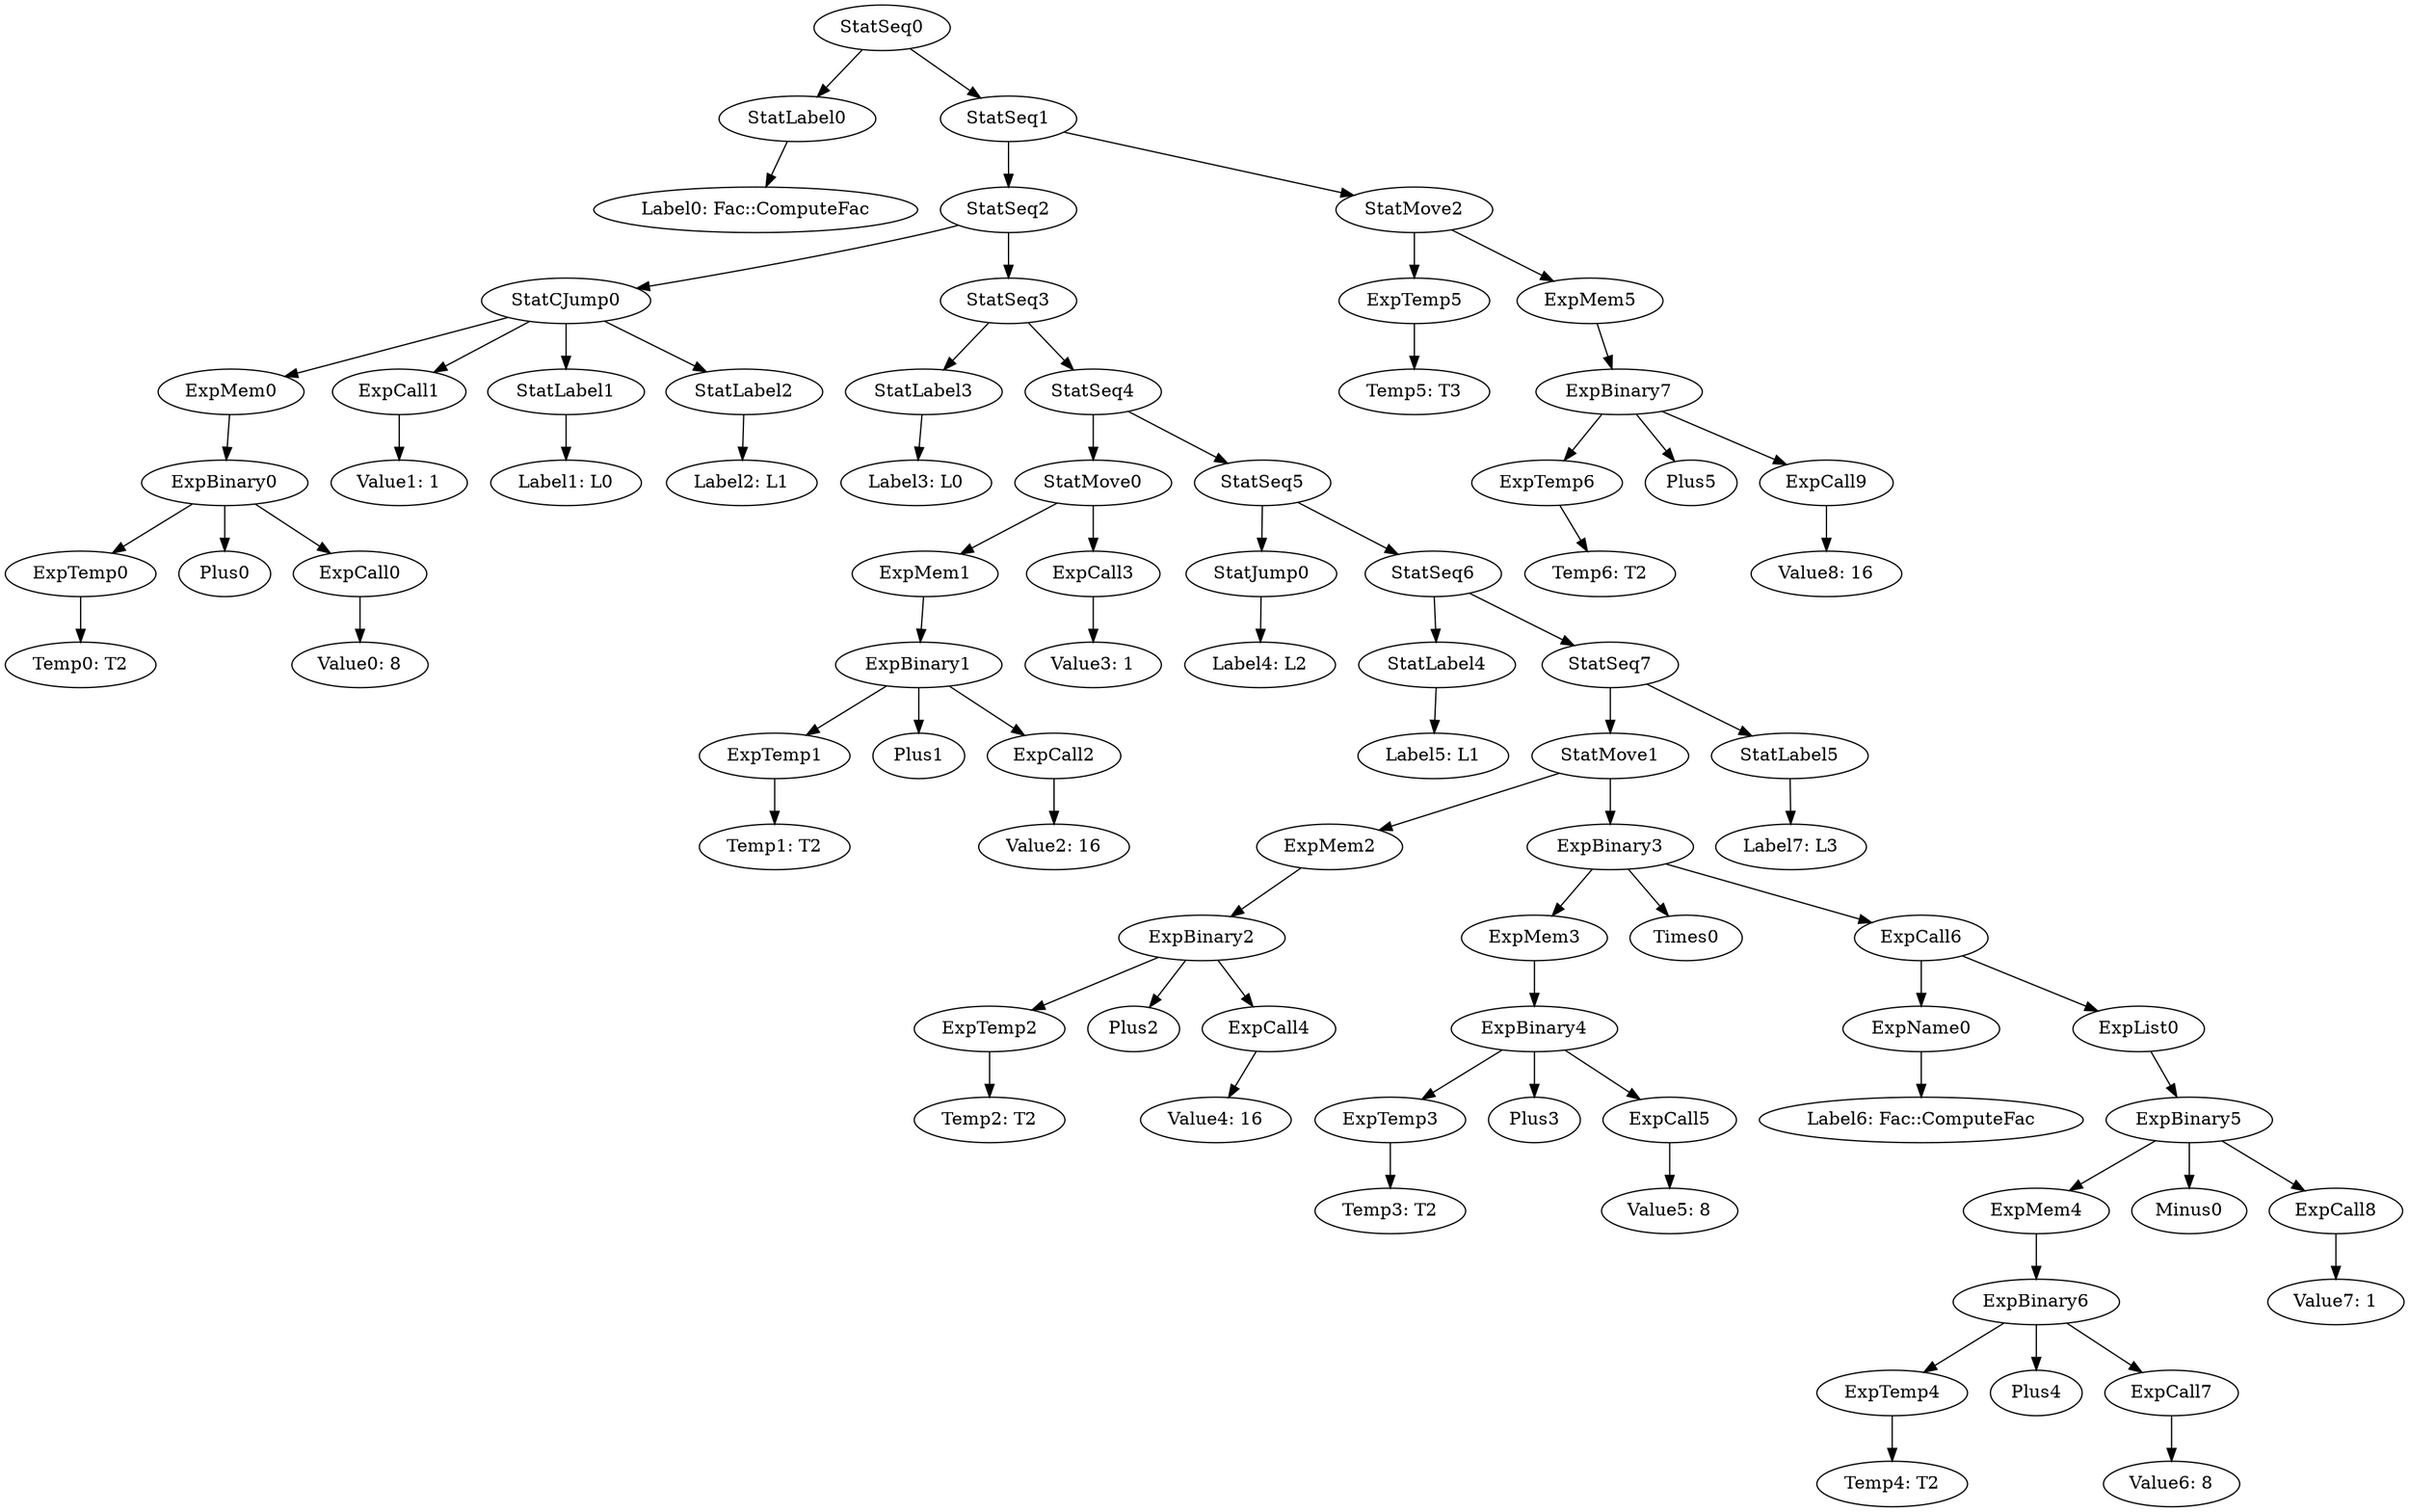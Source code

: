 digraph {
	ordering = out;
	ExpCall9 -> "Value8: 16";
	ExpBinary7 -> ExpTemp6;
	ExpBinary7 -> Plus5;
	ExpBinary7 -> ExpCall9;
	ExpTemp6 -> "Temp6: T2";
	StatMove2 -> ExpTemp5;
	StatMove2 -> ExpMem5;
	StatMove1 -> ExpMem2;
	StatMove1 -> ExpBinary3;
	ExpMem1 -> ExpBinary1;
	StatSeq4 -> StatMove0;
	StatSeq4 -> StatSeq5;
	ExpCall0 -> "Value0: 8";
	StatLabel1 -> "Label1: L0";
	ExpMem2 -> ExpBinary2;
	StatMove0 -> ExpMem1;
	StatMove0 -> ExpCall3;
	ExpCall2 -> "Value2: 16";
	ExpCall7 -> "Value6: 8";
	StatSeq3 -> StatLabel3;
	StatSeq3 -> StatSeq4;
	ExpTemp1 -> "Temp1: T2";
	StatSeq0 -> StatLabel0;
	StatSeq0 -> StatSeq1;
	StatLabel3 -> "Label3: L0";
	StatSeq2 -> StatCJump0;
	StatSeq2 -> StatSeq3;
	ExpBinary0 -> ExpTemp0;
	ExpBinary0 -> Plus0;
	ExpBinary0 -> ExpCall0;
	ExpMem4 -> ExpBinary6;
	StatJump0 -> "Label4: L2";
	ExpCall1 -> "Value1: 1";
	ExpTemp0 -> "Temp0: T2";
	StatSeq5 -> StatJump0;
	StatSeq5 -> StatSeq6;
	StatLabel4 -> "Label5: L1";
	StatSeq7 -> StatMove1;
	StatSeq7 -> StatLabel5;
	ExpCall3 -> "Value3: 1";
	ExpBinary1 -> ExpTemp1;
	ExpBinary1 -> Plus1;
	ExpBinary1 -> ExpCall2;
	ExpCall8 -> "Value7: 1";
	ExpMem0 -> ExpBinary0;
	ExpBinary6 -> ExpTemp4;
	ExpBinary6 -> Plus4;
	ExpBinary6 -> ExpCall7;
	StatSeq6 -> StatLabel4;
	StatSeq6 -> StatSeq7;
	ExpTemp3 -> "Temp3: T2";
	ExpTemp2 -> "Temp2: T2";
	ExpMem5 -> ExpBinary7;
	StatLabel0 -> "Label0: Fac::ComputeFac";
	ExpBinary2 -> ExpTemp2;
	ExpBinary2 -> Plus2;
	ExpBinary2 -> ExpCall4;
	ExpTemp5 -> "Temp5: T3";
	StatLabel5 -> "Label7: L3";
	StatLabel2 -> "Label2: L1";
	ExpCall4 -> "Value4: 16";
	ExpCall5 -> "Value5: 8";
	ExpBinary4 -> ExpTemp3;
	ExpBinary4 -> Plus3;
	ExpBinary4 -> ExpCall5;
	ExpCall6 -> ExpName0;
	ExpCall6 -> ExpList0;
	ExpMem3 -> ExpBinary4;
	ExpBinary3 -> ExpMem3;
	ExpBinary3 -> Times0;
	ExpBinary3 -> ExpCall6;
	ExpName0 -> "Label6: Fac::ComputeFac";
	ExpTemp4 -> "Temp4: T2";
	ExpBinary5 -> ExpMem4;
	ExpBinary5 -> Minus0;
	ExpBinary5 -> ExpCall8;
	StatCJump0 -> ExpMem0;
	StatCJump0 -> ExpCall1;
	StatCJump0 -> StatLabel1;
	StatCJump0 -> StatLabel2;
	ExpList0 -> ExpBinary5;
	StatSeq1 -> StatSeq2;
	StatSeq1 -> StatMove2;
}

